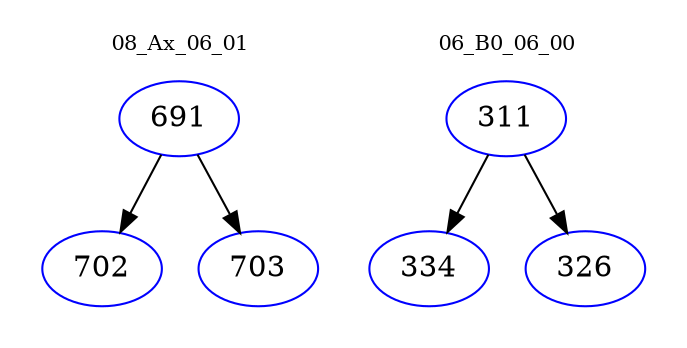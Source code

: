 digraph{
subgraph cluster_0 {
color = white
label = "08_Ax_06_01";
fontsize=10;
T0_691 [label="691", color="blue"]
T0_691 -> T0_702 [color="black"]
T0_702 [label="702", color="blue"]
T0_691 -> T0_703 [color="black"]
T0_703 [label="703", color="blue"]
}
subgraph cluster_1 {
color = white
label = "06_B0_06_00";
fontsize=10;
T1_311 [label="311", color="blue"]
T1_311 -> T1_334 [color="black"]
T1_334 [label="334", color="blue"]
T1_311 -> T1_326 [color="black"]
T1_326 [label="326", color="blue"]
}
}

